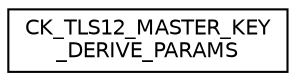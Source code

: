 digraph "Graphical Class Hierarchy"
{
  edge [fontname="Helvetica",fontsize="10",labelfontname="Helvetica",labelfontsize="10"];
  node [fontname="Helvetica",fontsize="10",shape=record];
  rankdir="LR";
  Node0 [label="CK_TLS12_MASTER_KEY\l_DERIVE_PARAMS",height=0.2,width=0.4,color="black", fillcolor="white", style="filled",URL="$struct_c_k___t_l_s12___m_a_s_t_e_r___k_e_y___d_e_r_i_v_e___p_a_r_a_m_s.html"];
}

